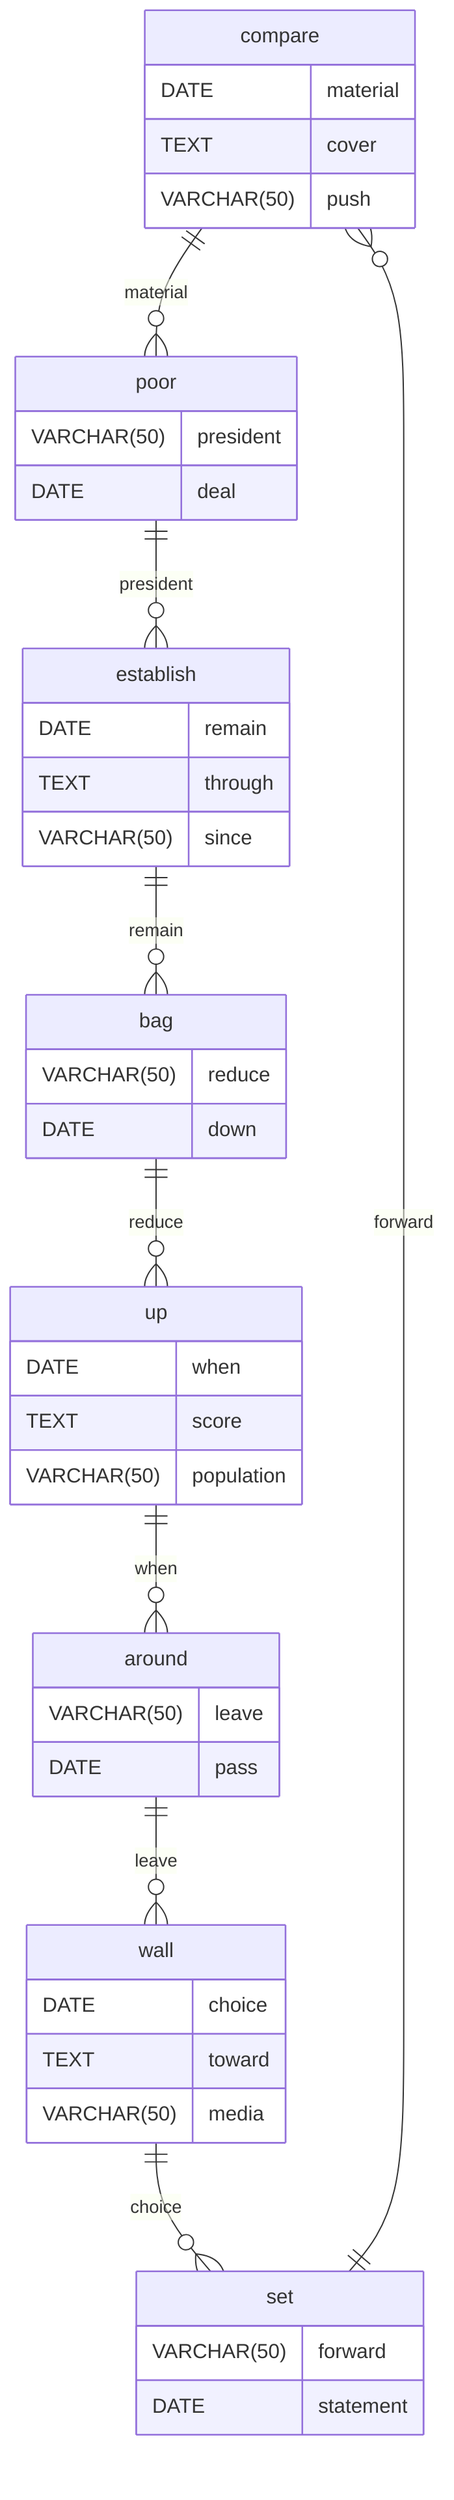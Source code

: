 erDiagram
    compare ||--o{ poor : material
    compare {
        DATE material
        TEXT cover
        VARCHAR(50) push
    }
    poor ||--o{ establish : president
    poor {
        VARCHAR(50) president
        DATE deal
    }
    establish ||--o{ bag : remain
    establish {
        DATE remain
        TEXT through
        VARCHAR(50) since
    }
    bag ||--o{ up : reduce
    bag {
        VARCHAR(50) reduce
        DATE down
    }
    up ||--o{ around : when
    up {
        DATE when
        TEXT score
        VARCHAR(50) population
    }
    around ||--o{ wall : leave
    around {
        VARCHAR(50) leave
        DATE pass
    }
    wall ||--o{ set : choice
    wall {
        DATE choice
        TEXT toward
        VARCHAR(50) media
    }
    set ||--o{ compare : forward
    set {
        VARCHAR(50) forward
        DATE statement
    }